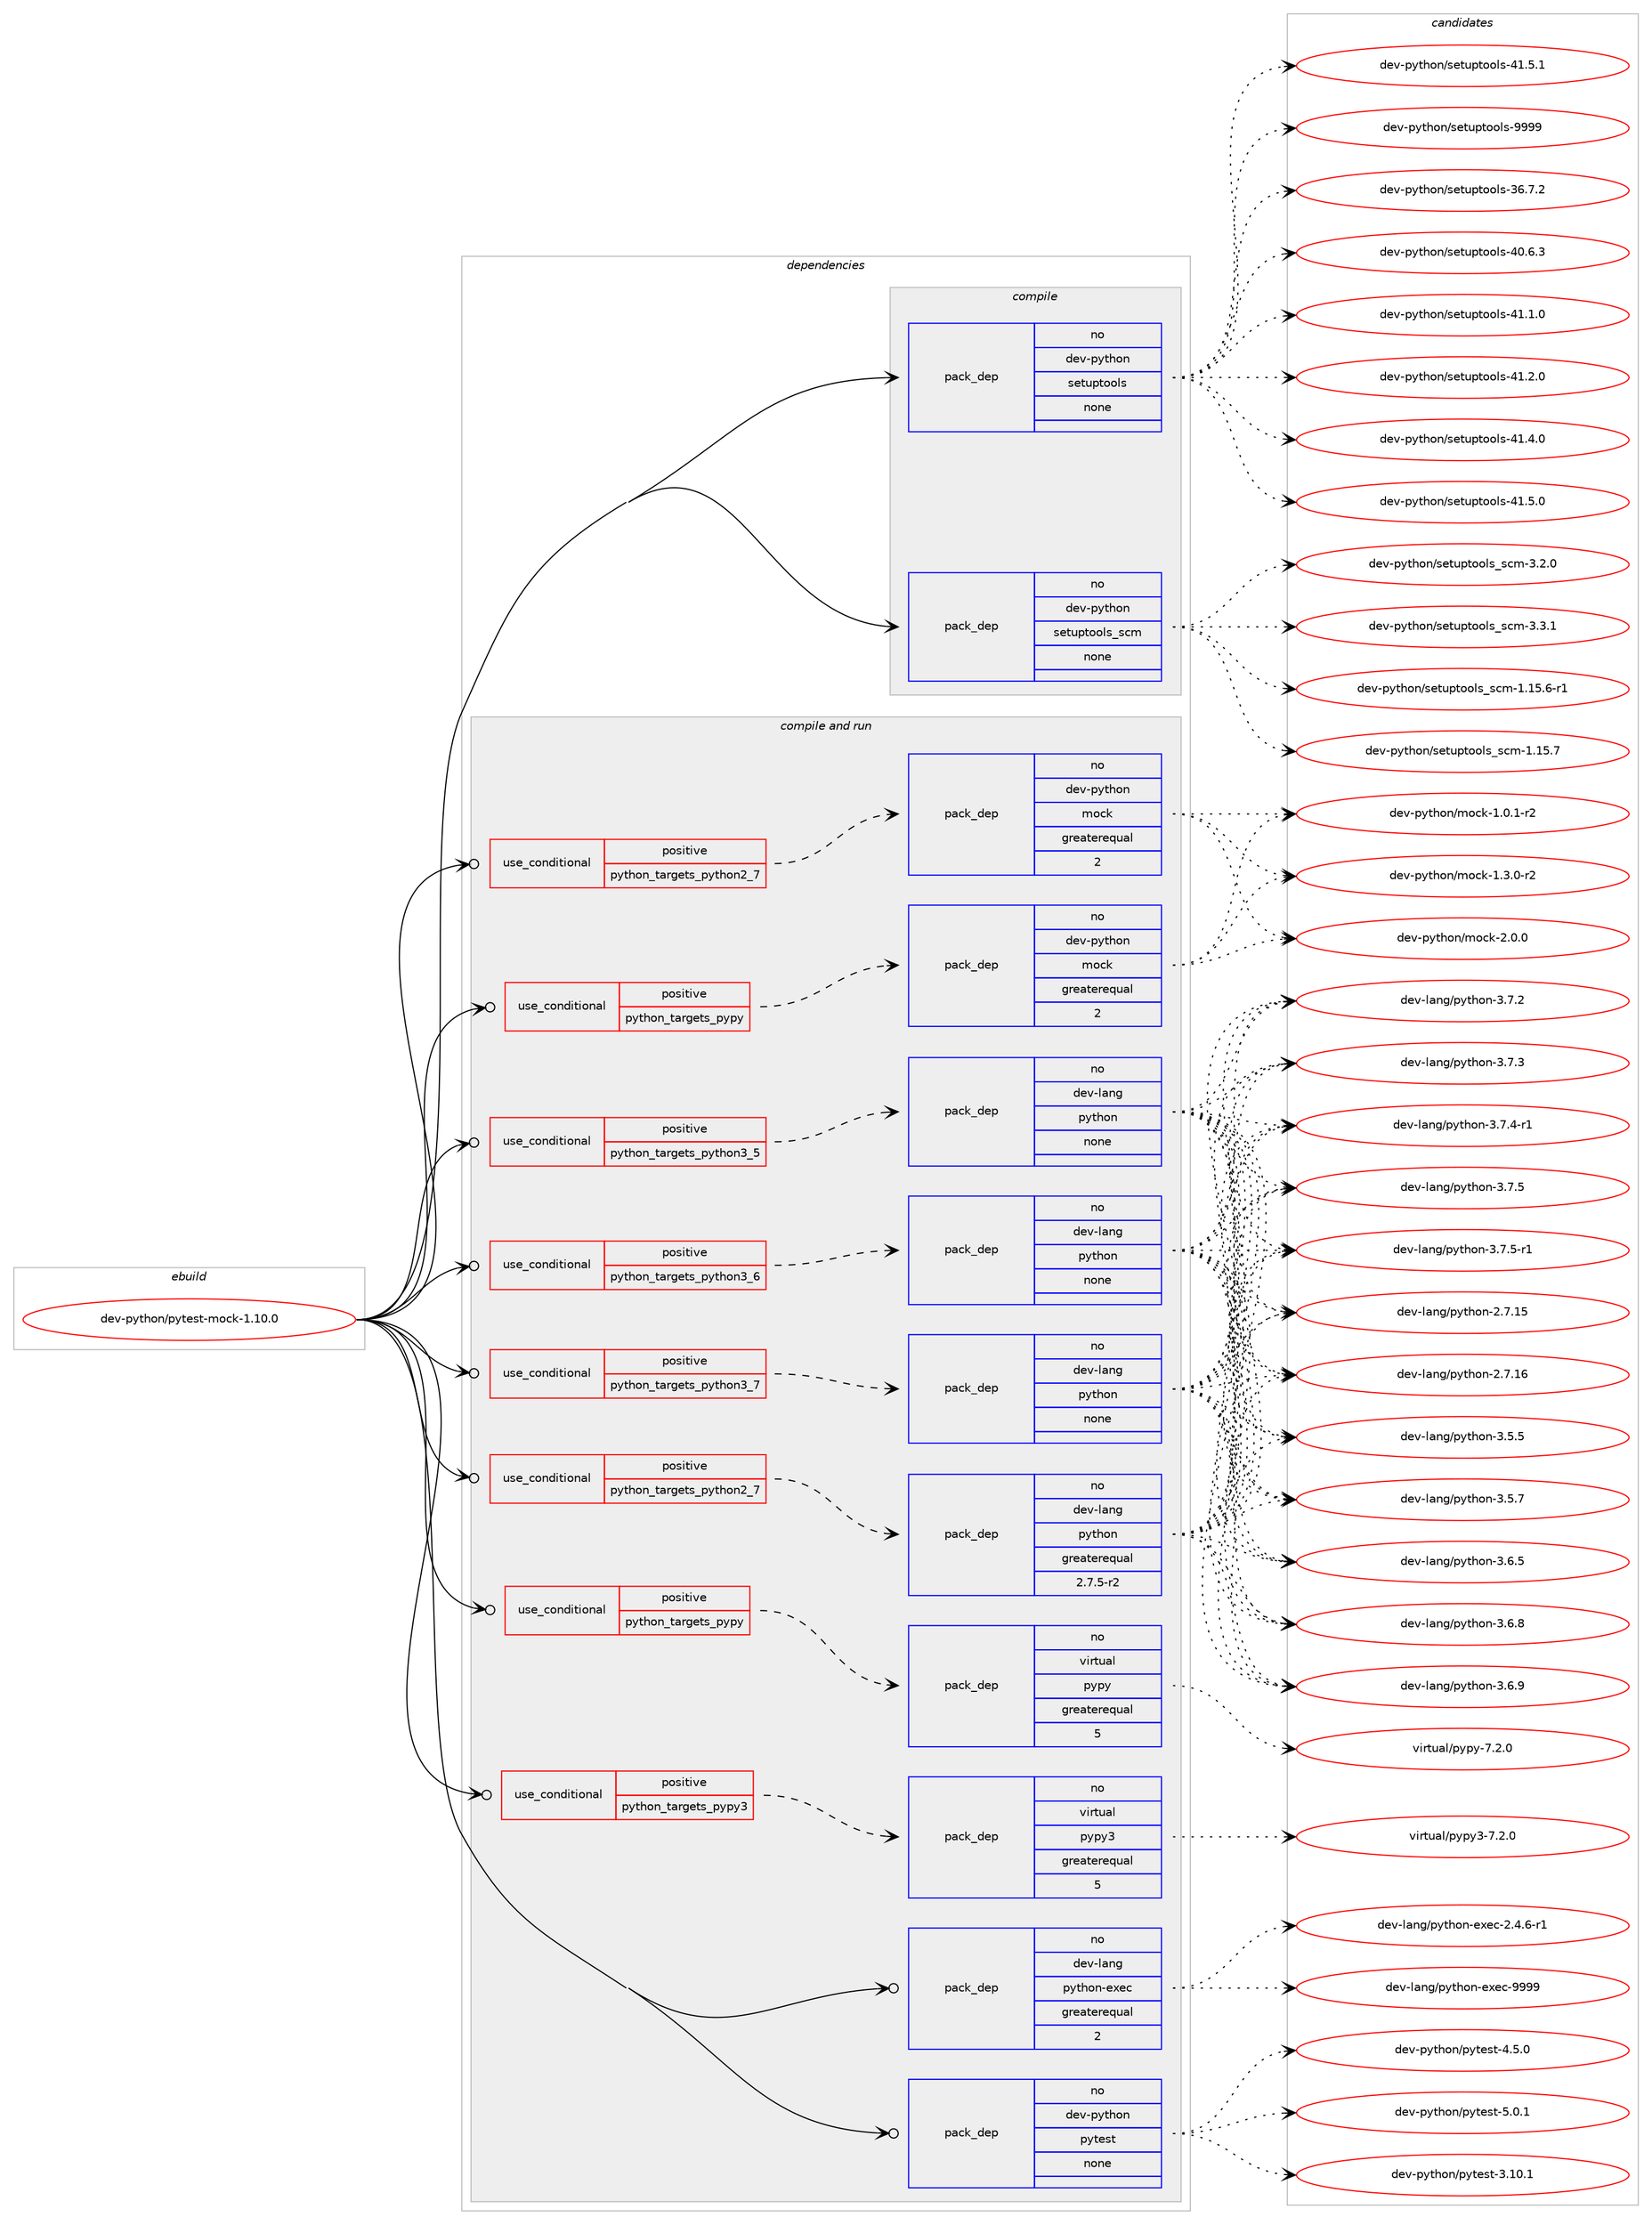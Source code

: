 digraph prolog {

# *************
# Graph options
# *************

newrank=true;
concentrate=true;
compound=true;
graph [rankdir=LR,fontname=Helvetica,fontsize=10,ranksep=1.5];#, ranksep=2.5, nodesep=0.2];
edge  [arrowhead=vee];
node  [fontname=Helvetica,fontsize=10];

# **********
# The ebuild
# **********

subgraph cluster_leftcol {
color=gray;
rank=same;
label=<<i>ebuild</i>>;
id [label="dev-python/pytest-mock-1.10.0", color=red, width=4, href="../dev-python/pytest-mock-1.10.0.svg"];
}

# ****************
# The dependencies
# ****************

subgraph cluster_midcol {
color=gray;
label=<<i>dependencies</i>>;
subgraph cluster_compile {
fillcolor="#eeeeee";
style=filled;
label=<<i>compile</i>>;
subgraph pack470625 {
dependency629581 [label=<<TABLE BORDER="0" CELLBORDER="1" CELLSPACING="0" CELLPADDING="4" WIDTH="220"><TR><TD ROWSPAN="6" CELLPADDING="30">pack_dep</TD></TR><TR><TD WIDTH="110">no</TD></TR><TR><TD>dev-python</TD></TR><TR><TD>setuptools</TD></TR><TR><TD>none</TD></TR><TR><TD></TD></TR></TABLE>>, shape=none, color=blue];
}
id:e -> dependency629581:w [weight=20,style="solid",arrowhead="vee"];
subgraph pack470626 {
dependency629582 [label=<<TABLE BORDER="0" CELLBORDER="1" CELLSPACING="0" CELLPADDING="4" WIDTH="220"><TR><TD ROWSPAN="6" CELLPADDING="30">pack_dep</TD></TR><TR><TD WIDTH="110">no</TD></TR><TR><TD>dev-python</TD></TR><TR><TD>setuptools_scm</TD></TR><TR><TD>none</TD></TR><TR><TD></TD></TR></TABLE>>, shape=none, color=blue];
}
id:e -> dependency629582:w [weight=20,style="solid",arrowhead="vee"];
}
subgraph cluster_compileandrun {
fillcolor="#eeeeee";
style=filled;
label=<<i>compile and run</i>>;
subgraph cond147090 {
dependency629583 [label=<<TABLE BORDER="0" CELLBORDER="1" CELLSPACING="0" CELLPADDING="4"><TR><TD ROWSPAN="3" CELLPADDING="10">use_conditional</TD></TR><TR><TD>positive</TD></TR><TR><TD>python_targets_pypy</TD></TR></TABLE>>, shape=none, color=red];
subgraph pack470627 {
dependency629584 [label=<<TABLE BORDER="0" CELLBORDER="1" CELLSPACING="0" CELLPADDING="4" WIDTH="220"><TR><TD ROWSPAN="6" CELLPADDING="30">pack_dep</TD></TR><TR><TD WIDTH="110">no</TD></TR><TR><TD>dev-python</TD></TR><TR><TD>mock</TD></TR><TR><TD>greaterequal</TD></TR><TR><TD>2</TD></TR></TABLE>>, shape=none, color=blue];
}
dependency629583:e -> dependency629584:w [weight=20,style="dashed",arrowhead="vee"];
}
id:e -> dependency629583:w [weight=20,style="solid",arrowhead="odotvee"];
subgraph cond147091 {
dependency629585 [label=<<TABLE BORDER="0" CELLBORDER="1" CELLSPACING="0" CELLPADDING="4"><TR><TD ROWSPAN="3" CELLPADDING="10">use_conditional</TD></TR><TR><TD>positive</TD></TR><TR><TD>python_targets_pypy</TD></TR></TABLE>>, shape=none, color=red];
subgraph pack470628 {
dependency629586 [label=<<TABLE BORDER="0" CELLBORDER="1" CELLSPACING="0" CELLPADDING="4" WIDTH="220"><TR><TD ROWSPAN="6" CELLPADDING="30">pack_dep</TD></TR><TR><TD WIDTH="110">no</TD></TR><TR><TD>virtual</TD></TR><TR><TD>pypy</TD></TR><TR><TD>greaterequal</TD></TR><TR><TD>5</TD></TR></TABLE>>, shape=none, color=blue];
}
dependency629585:e -> dependency629586:w [weight=20,style="dashed",arrowhead="vee"];
}
id:e -> dependency629585:w [weight=20,style="solid",arrowhead="odotvee"];
subgraph cond147092 {
dependency629587 [label=<<TABLE BORDER="0" CELLBORDER="1" CELLSPACING="0" CELLPADDING="4"><TR><TD ROWSPAN="3" CELLPADDING="10">use_conditional</TD></TR><TR><TD>positive</TD></TR><TR><TD>python_targets_pypy3</TD></TR></TABLE>>, shape=none, color=red];
subgraph pack470629 {
dependency629588 [label=<<TABLE BORDER="0" CELLBORDER="1" CELLSPACING="0" CELLPADDING="4" WIDTH="220"><TR><TD ROWSPAN="6" CELLPADDING="30">pack_dep</TD></TR><TR><TD WIDTH="110">no</TD></TR><TR><TD>virtual</TD></TR><TR><TD>pypy3</TD></TR><TR><TD>greaterequal</TD></TR><TR><TD>5</TD></TR></TABLE>>, shape=none, color=blue];
}
dependency629587:e -> dependency629588:w [weight=20,style="dashed",arrowhead="vee"];
}
id:e -> dependency629587:w [weight=20,style="solid",arrowhead="odotvee"];
subgraph cond147093 {
dependency629589 [label=<<TABLE BORDER="0" CELLBORDER="1" CELLSPACING="0" CELLPADDING="4"><TR><TD ROWSPAN="3" CELLPADDING="10">use_conditional</TD></TR><TR><TD>positive</TD></TR><TR><TD>python_targets_python2_7</TD></TR></TABLE>>, shape=none, color=red];
subgraph pack470630 {
dependency629590 [label=<<TABLE BORDER="0" CELLBORDER="1" CELLSPACING="0" CELLPADDING="4" WIDTH="220"><TR><TD ROWSPAN="6" CELLPADDING="30">pack_dep</TD></TR><TR><TD WIDTH="110">no</TD></TR><TR><TD>dev-lang</TD></TR><TR><TD>python</TD></TR><TR><TD>greaterequal</TD></TR><TR><TD>2.7.5-r2</TD></TR></TABLE>>, shape=none, color=blue];
}
dependency629589:e -> dependency629590:w [weight=20,style="dashed",arrowhead="vee"];
}
id:e -> dependency629589:w [weight=20,style="solid",arrowhead="odotvee"];
subgraph cond147094 {
dependency629591 [label=<<TABLE BORDER="0" CELLBORDER="1" CELLSPACING="0" CELLPADDING="4"><TR><TD ROWSPAN="3" CELLPADDING="10">use_conditional</TD></TR><TR><TD>positive</TD></TR><TR><TD>python_targets_python2_7</TD></TR></TABLE>>, shape=none, color=red];
subgraph pack470631 {
dependency629592 [label=<<TABLE BORDER="0" CELLBORDER="1" CELLSPACING="0" CELLPADDING="4" WIDTH="220"><TR><TD ROWSPAN="6" CELLPADDING="30">pack_dep</TD></TR><TR><TD WIDTH="110">no</TD></TR><TR><TD>dev-python</TD></TR><TR><TD>mock</TD></TR><TR><TD>greaterequal</TD></TR><TR><TD>2</TD></TR></TABLE>>, shape=none, color=blue];
}
dependency629591:e -> dependency629592:w [weight=20,style="dashed",arrowhead="vee"];
}
id:e -> dependency629591:w [weight=20,style="solid",arrowhead="odotvee"];
subgraph cond147095 {
dependency629593 [label=<<TABLE BORDER="0" CELLBORDER="1" CELLSPACING="0" CELLPADDING="4"><TR><TD ROWSPAN="3" CELLPADDING="10">use_conditional</TD></TR><TR><TD>positive</TD></TR><TR><TD>python_targets_python3_5</TD></TR></TABLE>>, shape=none, color=red];
subgraph pack470632 {
dependency629594 [label=<<TABLE BORDER="0" CELLBORDER="1" CELLSPACING="0" CELLPADDING="4" WIDTH="220"><TR><TD ROWSPAN="6" CELLPADDING="30">pack_dep</TD></TR><TR><TD WIDTH="110">no</TD></TR><TR><TD>dev-lang</TD></TR><TR><TD>python</TD></TR><TR><TD>none</TD></TR><TR><TD></TD></TR></TABLE>>, shape=none, color=blue];
}
dependency629593:e -> dependency629594:w [weight=20,style="dashed",arrowhead="vee"];
}
id:e -> dependency629593:w [weight=20,style="solid",arrowhead="odotvee"];
subgraph cond147096 {
dependency629595 [label=<<TABLE BORDER="0" CELLBORDER="1" CELLSPACING="0" CELLPADDING="4"><TR><TD ROWSPAN="3" CELLPADDING="10">use_conditional</TD></TR><TR><TD>positive</TD></TR><TR><TD>python_targets_python3_6</TD></TR></TABLE>>, shape=none, color=red];
subgraph pack470633 {
dependency629596 [label=<<TABLE BORDER="0" CELLBORDER="1" CELLSPACING="0" CELLPADDING="4" WIDTH="220"><TR><TD ROWSPAN="6" CELLPADDING="30">pack_dep</TD></TR><TR><TD WIDTH="110">no</TD></TR><TR><TD>dev-lang</TD></TR><TR><TD>python</TD></TR><TR><TD>none</TD></TR><TR><TD></TD></TR></TABLE>>, shape=none, color=blue];
}
dependency629595:e -> dependency629596:w [weight=20,style="dashed",arrowhead="vee"];
}
id:e -> dependency629595:w [weight=20,style="solid",arrowhead="odotvee"];
subgraph cond147097 {
dependency629597 [label=<<TABLE BORDER="0" CELLBORDER="1" CELLSPACING="0" CELLPADDING="4"><TR><TD ROWSPAN="3" CELLPADDING="10">use_conditional</TD></TR><TR><TD>positive</TD></TR><TR><TD>python_targets_python3_7</TD></TR></TABLE>>, shape=none, color=red];
subgraph pack470634 {
dependency629598 [label=<<TABLE BORDER="0" CELLBORDER="1" CELLSPACING="0" CELLPADDING="4" WIDTH="220"><TR><TD ROWSPAN="6" CELLPADDING="30">pack_dep</TD></TR><TR><TD WIDTH="110">no</TD></TR><TR><TD>dev-lang</TD></TR><TR><TD>python</TD></TR><TR><TD>none</TD></TR><TR><TD></TD></TR></TABLE>>, shape=none, color=blue];
}
dependency629597:e -> dependency629598:w [weight=20,style="dashed",arrowhead="vee"];
}
id:e -> dependency629597:w [weight=20,style="solid",arrowhead="odotvee"];
subgraph pack470635 {
dependency629599 [label=<<TABLE BORDER="0" CELLBORDER="1" CELLSPACING="0" CELLPADDING="4" WIDTH="220"><TR><TD ROWSPAN="6" CELLPADDING="30">pack_dep</TD></TR><TR><TD WIDTH="110">no</TD></TR><TR><TD>dev-lang</TD></TR><TR><TD>python-exec</TD></TR><TR><TD>greaterequal</TD></TR><TR><TD>2</TD></TR></TABLE>>, shape=none, color=blue];
}
id:e -> dependency629599:w [weight=20,style="solid",arrowhead="odotvee"];
subgraph pack470636 {
dependency629600 [label=<<TABLE BORDER="0" CELLBORDER="1" CELLSPACING="0" CELLPADDING="4" WIDTH="220"><TR><TD ROWSPAN="6" CELLPADDING="30">pack_dep</TD></TR><TR><TD WIDTH="110">no</TD></TR><TR><TD>dev-python</TD></TR><TR><TD>pytest</TD></TR><TR><TD>none</TD></TR><TR><TD></TD></TR></TABLE>>, shape=none, color=blue];
}
id:e -> dependency629600:w [weight=20,style="solid",arrowhead="odotvee"];
}
subgraph cluster_run {
fillcolor="#eeeeee";
style=filled;
label=<<i>run</i>>;
}
}

# **************
# The candidates
# **************

subgraph cluster_choices {
rank=same;
color=gray;
label=<<i>candidates</i>>;

subgraph choice470625 {
color=black;
nodesep=1;
choice100101118451121211161041111104711510111611711211611111110811545515446554650 [label="dev-python/setuptools-36.7.2", color=red, width=4,href="../dev-python/setuptools-36.7.2.svg"];
choice100101118451121211161041111104711510111611711211611111110811545524846544651 [label="dev-python/setuptools-40.6.3", color=red, width=4,href="../dev-python/setuptools-40.6.3.svg"];
choice100101118451121211161041111104711510111611711211611111110811545524946494648 [label="dev-python/setuptools-41.1.0", color=red, width=4,href="../dev-python/setuptools-41.1.0.svg"];
choice100101118451121211161041111104711510111611711211611111110811545524946504648 [label="dev-python/setuptools-41.2.0", color=red, width=4,href="../dev-python/setuptools-41.2.0.svg"];
choice100101118451121211161041111104711510111611711211611111110811545524946524648 [label="dev-python/setuptools-41.4.0", color=red, width=4,href="../dev-python/setuptools-41.4.0.svg"];
choice100101118451121211161041111104711510111611711211611111110811545524946534648 [label="dev-python/setuptools-41.5.0", color=red, width=4,href="../dev-python/setuptools-41.5.0.svg"];
choice100101118451121211161041111104711510111611711211611111110811545524946534649 [label="dev-python/setuptools-41.5.1", color=red, width=4,href="../dev-python/setuptools-41.5.1.svg"];
choice10010111845112121116104111110471151011161171121161111111081154557575757 [label="dev-python/setuptools-9999", color=red, width=4,href="../dev-python/setuptools-9999.svg"];
dependency629581:e -> choice100101118451121211161041111104711510111611711211611111110811545515446554650:w [style=dotted,weight="100"];
dependency629581:e -> choice100101118451121211161041111104711510111611711211611111110811545524846544651:w [style=dotted,weight="100"];
dependency629581:e -> choice100101118451121211161041111104711510111611711211611111110811545524946494648:w [style=dotted,weight="100"];
dependency629581:e -> choice100101118451121211161041111104711510111611711211611111110811545524946504648:w [style=dotted,weight="100"];
dependency629581:e -> choice100101118451121211161041111104711510111611711211611111110811545524946524648:w [style=dotted,weight="100"];
dependency629581:e -> choice100101118451121211161041111104711510111611711211611111110811545524946534648:w [style=dotted,weight="100"];
dependency629581:e -> choice100101118451121211161041111104711510111611711211611111110811545524946534649:w [style=dotted,weight="100"];
dependency629581:e -> choice10010111845112121116104111110471151011161171121161111111081154557575757:w [style=dotted,weight="100"];
}
subgraph choice470626 {
color=black;
nodesep=1;
choice10010111845112121116104111110471151011161171121161111111081159511599109454946495346544511449 [label="dev-python/setuptools_scm-1.15.6-r1", color=red, width=4,href="../dev-python/setuptools_scm-1.15.6-r1.svg"];
choice1001011184511212111610411111047115101116117112116111111108115951159910945494649534655 [label="dev-python/setuptools_scm-1.15.7", color=red, width=4,href="../dev-python/setuptools_scm-1.15.7.svg"];
choice10010111845112121116104111110471151011161171121161111111081159511599109455146504648 [label="dev-python/setuptools_scm-3.2.0", color=red, width=4,href="../dev-python/setuptools_scm-3.2.0.svg"];
choice10010111845112121116104111110471151011161171121161111111081159511599109455146514649 [label="dev-python/setuptools_scm-3.3.1", color=red, width=4,href="../dev-python/setuptools_scm-3.3.1.svg"];
dependency629582:e -> choice10010111845112121116104111110471151011161171121161111111081159511599109454946495346544511449:w [style=dotted,weight="100"];
dependency629582:e -> choice1001011184511212111610411111047115101116117112116111111108115951159910945494649534655:w [style=dotted,weight="100"];
dependency629582:e -> choice10010111845112121116104111110471151011161171121161111111081159511599109455146504648:w [style=dotted,weight="100"];
dependency629582:e -> choice10010111845112121116104111110471151011161171121161111111081159511599109455146514649:w [style=dotted,weight="100"];
}
subgraph choice470627 {
color=black;
nodesep=1;
choice1001011184511212111610411111047109111991074549464846494511450 [label="dev-python/mock-1.0.1-r2", color=red, width=4,href="../dev-python/mock-1.0.1-r2.svg"];
choice1001011184511212111610411111047109111991074549465146484511450 [label="dev-python/mock-1.3.0-r2", color=red, width=4,href="../dev-python/mock-1.3.0-r2.svg"];
choice100101118451121211161041111104710911199107455046484648 [label="dev-python/mock-2.0.0", color=red, width=4,href="../dev-python/mock-2.0.0.svg"];
dependency629584:e -> choice1001011184511212111610411111047109111991074549464846494511450:w [style=dotted,weight="100"];
dependency629584:e -> choice1001011184511212111610411111047109111991074549465146484511450:w [style=dotted,weight="100"];
dependency629584:e -> choice100101118451121211161041111104710911199107455046484648:w [style=dotted,weight="100"];
}
subgraph choice470628 {
color=black;
nodesep=1;
choice1181051141161179710847112121112121455546504648 [label="virtual/pypy-7.2.0", color=red, width=4,href="../virtual/pypy-7.2.0.svg"];
dependency629586:e -> choice1181051141161179710847112121112121455546504648:w [style=dotted,weight="100"];
}
subgraph choice470629 {
color=black;
nodesep=1;
choice118105114116117971084711212111212151455546504648 [label="virtual/pypy3-7.2.0", color=red, width=4,href="../virtual/pypy3-7.2.0.svg"];
dependency629588:e -> choice118105114116117971084711212111212151455546504648:w [style=dotted,weight="100"];
}
subgraph choice470630 {
color=black;
nodesep=1;
choice10010111845108971101034711212111610411111045504655464953 [label="dev-lang/python-2.7.15", color=red, width=4,href="../dev-lang/python-2.7.15.svg"];
choice10010111845108971101034711212111610411111045504655464954 [label="dev-lang/python-2.7.16", color=red, width=4,href="../dev-lang/python-2.7.16.svg"];
choice100101118451089711010347112121116104111110455146534653 [label="dev-lang/python-3.5.5", color=red, width=4,href="../dev-lang/python-3.5.5.svg"];
choice100101118451089711010347112121116104111110455146534655 [label="dev-lang/python-3.5.7", color=red, width=4,href="../dev-lang/python-3.5.7.svg"];
choice100101118451089711010347112121116104111110455146544653 [label="dev-lang/python-3.6.5", color=red, width=4,href="../dev-lang/python-3.6.5.svg"];
choice100101118451089711010347112121116104111110455146544656 [label="dev-lang/python-3.6.8", color=red, width=4,href="../dev-lang/python-3.6.8.svg"];
choice100101118451089711010347112121116104111110455146544657 [label="dev-lang/python-3.6.9", color=red, width=4,href="../dev-lang/python-3.6.9.svg"];
choice100101118451089711010347112121116104111110455146554650 [label="dev-lang/python-3.7.2", color=red, width=4,href="../dev-lang/python-3.7.2.svg"];
choice100101118451089711010347112121116104111110455146554651 [label="dev-lang/python-3.7.3", color=red, width=4,href="../dev-lang/python-3.7.3.svg"];
choice1001011184510897110103471121211161041111104551465546524511449 [label="dev-lang/python-3.7.4-r1", color=red, width=4,href="../dev-lang/python-3.7.4-r1.svg"];
choice100101118451089711010347112121116104111110455146554653 [label="dev-lang/python-3.7.5", color=red, width=4,href="../dev-lang/python-3.7.5.svg"];
choice1001011184510897110103471121211161041111104551465546534511449 [label="dev-lang/python-3.7.5-r1", color=red, width=4,href="../dev-lang/python-3.7.5-r1.svg"];
dependency629590:e -> choice10010111845108971101034711212111610411111045504655464953:w [style=dotted,weight="100"];
dependency629590:e -> choice10010111845108971101034711212111610411111045504655464954:w [style=dotted,weight="100"];
dependency629590:e -> choice100101118451089711010347112121116104111110455146534653:w [style=dotted,weight="100"];
dependency629590:e -> choice100101118451089711010347112121116104111110455146534655:w [style=dotted,weight="100"];
dependency629590:e -> choice100101118451089711010347112121116104111110455146544653:w [style=dotted,weight="100"];
dependency629590:e -> choice100101118451089711010347112121116104111110455146544656:w [style=dotted,weight="100"];
dependency629590:e -> choice100101118451089711010347112121116104111110455146544657:w [style=dotted,weight="100"];
dependency629590:e -> choice100101118451089711010347112121116104111110455146554650:w [style=dotted,weight="100"];
dependency629590:e -> choice100101118451089711010347112121116104111110455146554651:w [style=dotted,weight="100"];
dependency629590:e -> choice1001011184510897110103471121211161041111104551465546524511449:w [style=dotted,weight="100"];
dependency629590:e -> choice100101118451089711010347112121116104111110455146554653:w [style=dotted,weight="100"];
dependency629590:e -> choice1001011184510897110103471121211161041111104551465546534511449:w [style=dotted,weight="100"];
}
subgraph choice470631 {
color=black;
nodesep=1;
choice1001011184511212111610411111047109111991074549464846494511450 [label="dev-python/mock-1.0.1-r2", color=red, width=4,href="../dev-python/mock-1.0.1-r2.svg"];
choice1001011184511212111610411111047109111991074549465146484511450 [label="dev-python/mock-1.3.0-r2", color=red, width=4,href="../dev-python/mock-1.3.0-r2.svg"];
choice100101118451121211161041111104710911199107455046484648 [label="dev-python/mock-2.0.0", color=red, width=4,href="../dev-python/mock-2.0.0.svg"];
dependency629592:e -> choice1001011184511212111610411111047109111991074549464846494511450:w [style=dotted,weight="100"];
dependency629592:e -> choice1001011184511212111610411111047109111991074549465146484511450:w [style=dotted,weight="100"];
dependency629592:e -> choice100101118451121211161041111104710911199107455046484648:w [style=dotted,weight="100"];
}
subgraph choice470632 {
color=black;
nodesep=1;
choice10010111845108971101034711212111610411111045504655464953 [label="dev-lang/python-2.7.15", color=red, width=4,href="../dev-lang/python-2.7.15.svg"];
choice10010111845108971101034711212111610411111045504655464954 [label="dev-lang/python-2.7.16", color=red, width=4,href="../dev-lang/python-2.7.16.svg"];
choice100101118451089711010347112121116104111110455146534653 [label="dev-lang/python-3.5.5", color=red, width=4,href="../dev-lang/python-3.5.5.svg"];
choice100101118451089711010347112121116104111110455146534655 [label="dev-lang/python-3.5.7", color=red, width=4,href="../dev-lang/python-3.5.7.svg"];
choice100101118451089711010347112121116104111110455146544653 [label="dev-lang/python-3.6.5", color=red, width=4,href="../dev-lang/python-3.6.5.svg"];
choice100101118451089711010347112121116104111110455146544656 [label="dev-lang/python-3.6.8", color=red, width=4,href="../dev-lang/python-3.6.8.svg"];
choice100101118451089711010347112121116104111110455146544657 [label="dev-lang/python-3.6.9", color=red, width=4,href="../dev-lang/python-3.6.9.svg"];
choice100101118451089711010347112121116104111110455146554650 [label="dev-lang/python-3.7.2", color=red, width=4,href="../dev-lang/python-3.7.2.svg"];
choice100101118451089711010347112121116104111110455146554651 [label="dev-lang/python-3.7.3", color=red, width=4,href="../dev-lang/python-3.7.3.svg"];
choice1001011184510897110103471121211161041111104551465546524511449 [label="dev-lang/python-3.7.4-r1", color=red, width=4,href="../dev-lang/python-3.7.4-r1.svg"];
choice100101118451089711010347112121116104111110455146554653 [label="dev-lang/python-3.7.5", color=red, width=4,href="../dev-lang/python-3.7.5.svg"];
choice1001011184510897110103471121211161041111104551465546534511449 [label="dev-lang/python-3.7.5-r1", color=red, width=4,href="../dev-lang/python-3.7.5-r1.svg"];
dependency629594:e -> choice10010111845108971101034711212111610411111045504655464953:w [style=dotted,weight="100"];
dependency629594:e -> choice10010111845108971101034711212111610411111045504655464954:w [style=dotted,weight="100"];
dependency629594:e -> choice100101118451089711010347112121116104111110455146534653:w [style=dotted,weight="100"];
dependency629594:e -> choice100101118451089711010347112121116104111110455146534655:w [style=dotted,weight="100"];
dependency629594:e -> choice100101118451089711010347112121116104111110455146544653:w [style=dotted,weight="100"];
dependency629594:e -> choice100101118451089711010347112121116104111110455146544656:w [style=dotted,weight="100"];
dependency629594:e -> choice100101118451089711010347112121116104111110455146544657:w [style=dotted,weight="100"];
dependency629594:e -> choice100101118451089711010347112121116104111110455146554650:w [style=dotted,weight="100"];
dependency629594:e -> choice100101118451089711010347112121116104111110455146554651:w [style=dotted,weight="100"];
dependency629594:e -> choice1001011184510897110103471121211161041111104551465546524511449:w [style=dotted,weight="100"];
dependency629594:e -> choice100101118451089711010347112121116104111110455146554653:w [style=dotted,weight="100"];
dependency629594:e -> choice1001011184510897110103471121211161041111104551465546534511449:w [style=dotted,weight="100"];
}
subgraph choice470633 {
color=black;
nodesep=1;
choice10010111845108971101034711212111610411111045504655464953 [label="dev-lang/python-2.7.15", color=red, width=4,href="../dev-lang/python-2.7.15.svg"];
choice10010111845108971101034711212111610411111045504655464954 [label="dev-lang/python-2.7.16", color=red, width=4,href="../dev-lang/python-2.7.16.svg"];
choice100101118451089711010347112121116104111110455146534653 [label="dev-lang/python-3.5.5", color=red, width=4,href="../dev-lang/python-3.5.5.svg"];
choice100101118451089711010347112121116104111110455146534655 [label="dev-lang/python-3.5.7", color=red, width=4,href="../dev-lang/python-3.5.7.svg"];
choice100101118451089711010347112121116104111110455146544653 [label="dev-lang/python-3.6.5", color=red, width=4,href="../dev-lang/python-3.6.5.svg"];
choice100101118451089711010347112121116104111110455146544656 [label="dev-lang/python-3.6.8", color=red, width=4,href="../dev-lang/python-3.6.8.svg"];
choice100101118451089711010347112121116104111110455146544657 [label="dev-lang/python-3.6.9", color=red, width=4,href="../dev-lang/python-3.6.9.svg"];
choice100101118451089711010347112121116104111110455146554650 [label="dev-lang/python-3.7.2", color=red, width=4,href="../dev-lang/python-3.7.2.svg"];
choice100101118451089711010347112121116104111110455146554651 [label="dev-lang/python-3.7.3", color=red, width=4,href="../dev-lang/python-3.7.3.svg"];
choice1001011184510897110103471121211161041111104551465546524511449 [label="dev-lang/python-3.7.4-r1", color=red, width=4,href="../dev-lang/python-3.7.4-r1.svg"];
choice100101118451089711010347112121116104111110455146554653 [label="dev-lang/python-3.7.5", color=red, width=4,href="../dev-lang/python-3.7.5.svg"];
choice1001011184510897110103471121211161041111104551465546534511449 [label="dev-lang/python-3.7.5-r1", color=red, width=4,href="../dev-lang/python-3.7.5-r1.svg"];
dependency629596:e -> choice10010111845108971101034711212111610411111045504655464953:w [style=dotted,weight="100"];
dependency629596:e -> choice10010111845108971101034711212111610411111045504655464954:w [style=dotted,weight="100"];
dependency629596:e -> choice100101118451089711010347112121116104111110455146534653:w [style=dotted,weight="100"];
dependency629596:e -> choice100101118451089711010347112121116104111110455146534655:w [style=dotted,weight="100"];
dependency629596:e -> choice100101118451089711010347112121116104111110455146544653:w [style=dotted,weight="100"];
dependency629596:e -> choice100101118451089711010347112121116104111110455146544656:w [style=dotted,weight="100"];
dependency629596:e -> choice100101118451089711010347112121116104111110455146544657:w [style=dotted,weight="100"];
dependency629596:e -> choice100101118451089711010347112121116104111110455146554650:w [style=dotted,weight="100"];
dependency629596:e -> choice100101118451089711010347112121116104111110455146554651:w [style=dotted,weight="100"];
dependency629596:e -> choice1001011184510897110103471121211161041111104551465546524511449:w [style=dotted,weight="100"];
dependency629596:e -> choice100101118451089711010347112121116104111110455146554653:w [style=dotted,weight="100"];
dependency629596:e -> choice1001011184510897110103471121211161041111104551465546534511449:w [style=dotted,weight="100"];
}
subgraph choice470634 {
color=black;
nodesep=1;
choice10010111845108971101034711212111610411111045504655464953 [label="dev-lang/python-2.7.15", color=red, width=4,href="../dev-lang/python-2.7.15.svg"];
choice10010111845108971101034711212111610411111045504655464954 [label="dev-lang/python-2.7.16", color=red, width=4,href="../dev-lang/python-2.7.16.svg"];
choice100101118451089711010347112121116104111110455146534653 [label="dev-lang/python-3.5.5", color=red, width=4,href="../dev-lang/python-3.5.5.svg"];
choice100101118451089711010347112121116104111110455146534655 [label="dev-lang/python-3.5.7", color=red, width=4,href="../dev-lang/python-3.5.7.svg"];
choice100101118451089711010347112121116104111110455146544653 [label="dev-lang/python-3.6.5", color=red, width=4,href="../dev-lang/python-3.6.5.svg"];
choice100101118451089711010347112121116104111110455146544656 [label="dev-lang/python-3.6.8", color=red, width=4,href="../dev-lang/python-3.6.8.svg"];
choice100101118451089711010347112121116104111110455146544657 [label="dev-lang/python-3.6.9", color=red, width=4,href="../dev-lang/python-3.6.9.svg"];
choice100101118451089711010347112121116104111110455146554650 [label="dev-lang/python-3.7.2", color=red, width=4,href="../dev-lang/python-3.7.2.svg"];
choice100101118451089711010347112121116104111110455146554651 [label="dev-lang/python-3.7.3", color=red, width=4,href="../dev-lang/python-3.7.3.svg"];
choice1001011184510897110103471121211161041111104551465546524511449 [label="dev-lang/python-3.7.4-r1", color=red, width=4,href="../dev-lang/python-3.7.4-r1.svg"];
choice100101118451089711010347112121116104111110455146554653 [label="dev-lang/python-3.7.5", color=red, width=4,href="../dev-lang/python-3.7.5.svg"];
choice1001011184510897110103471121211161041111104551465546534511449 [label="dev-lang/python-3.7.5-r1", color=red, width=4,href="../dev-lang/python-3.7.5-r1.svg"];
dependency629598:e -> choice10010111845108971101034711212111610411111045504655464953:w [style=dotted,weight="100"];
dependency629598:e -> choice10010111845108971101034711212111610411111045504655464954:w [style=dotted,weight="100"];
dependency629598:e -> choice100101118451089711010347112121116104111110455146534653:w [style=dotted,weight="100"];
dependency629598:e -> choice100101118451089711010347112121116104111110455146534655:w [style=dotted,weight="100"];
dependency629598:e -> choice100101118451089711010347112121116104111110455146544653:w [style=dotted,weight="100"];
dependency629598:e -> choice100101118451089711010347112121116104111110455146544656:w [style=dotted,weight="100"];
dependency629598:e -> choice100101118451089711010347112121116104111110455146544657:w [style=dotted,weight="100"];
dependency629598:e -> choice100101118451089711010347112121116104111110455146554650:w [style=dotted,weight="100"];
dependency629598:e -> choice100101118451089711010347112121116104111110455146554651:w [style=dotted,weight="100"];
dependency629598:e -> choice1001011184510897110103471121211161041111104551465546524511449:w [style=dotted,weight="100"];
dependency629598:e -> choice100101118451089711010347112121116104111110455146554653:w [style=dotted,weight="100"];
dependency629598:e -> choice1001011184510897110103471121211161041111104551465546534511449:w [style=dotted,weight="100"];
}
subgraph choice470635 {
color=black;
nodesep=1;
choice10010111845108971101034711212111610411111045101120101994550465246544511449 [label="dev-lang/python-exec-2.4.6-r1", color=red, width=4,href="../dev-lang/python-exec-2.4.6-r1.svg"];
choice10010111845108971101034711212111610411111045101120101994557575757 [label="dev-lang/python-exec-9999", color=red, width=4,href="../dev-lang/python-exec-9999.svg"];
dependency629599:e -> choice10010111845108971101034711212111610411111045101120101994550465246544511449:w [style=dotted,weight="100"];
dependency629599:e -> choice10010111845108971101034711212111610411111045101120101994557575757:w [style=dotted,weight="100"];
}
subgraph choice470636 {
color=black;
nodesep=1;
choice100101118451121211161041111104711212111610111511645514649484649 [label="dev-python/pytest-3.10.1", color=red, width=4,href="../dev-python/pytest-3.10.1.svg"];
choice1001011184511212111610411111047112121116101115116455246534648 [label="dev-python/pytest-4.5.0", color=red, width=4,href="../dev-python/pytest-4.5.0.svg"];
choice1001011184511212111610411111047112121116101115116455346484649 [label="dev-python/pytest-5.0.1", color=red, width=4,href="../dev-python/pytest-5.0.1.svg"];
dependency629600:e -> choice100101118451121211161041111104711212111610111511645514649484649:w [style=dotted,weight="100"];
dependency629600:e -> choice1001011184511212111610411111047112121116101115116455246534648:w [style=dotted,weight="100"];
dependency629600:e -> choice1001011184511212111610411111047112121116101115116455346484649:w [style=dotted,weight="100"];
}
}

}
